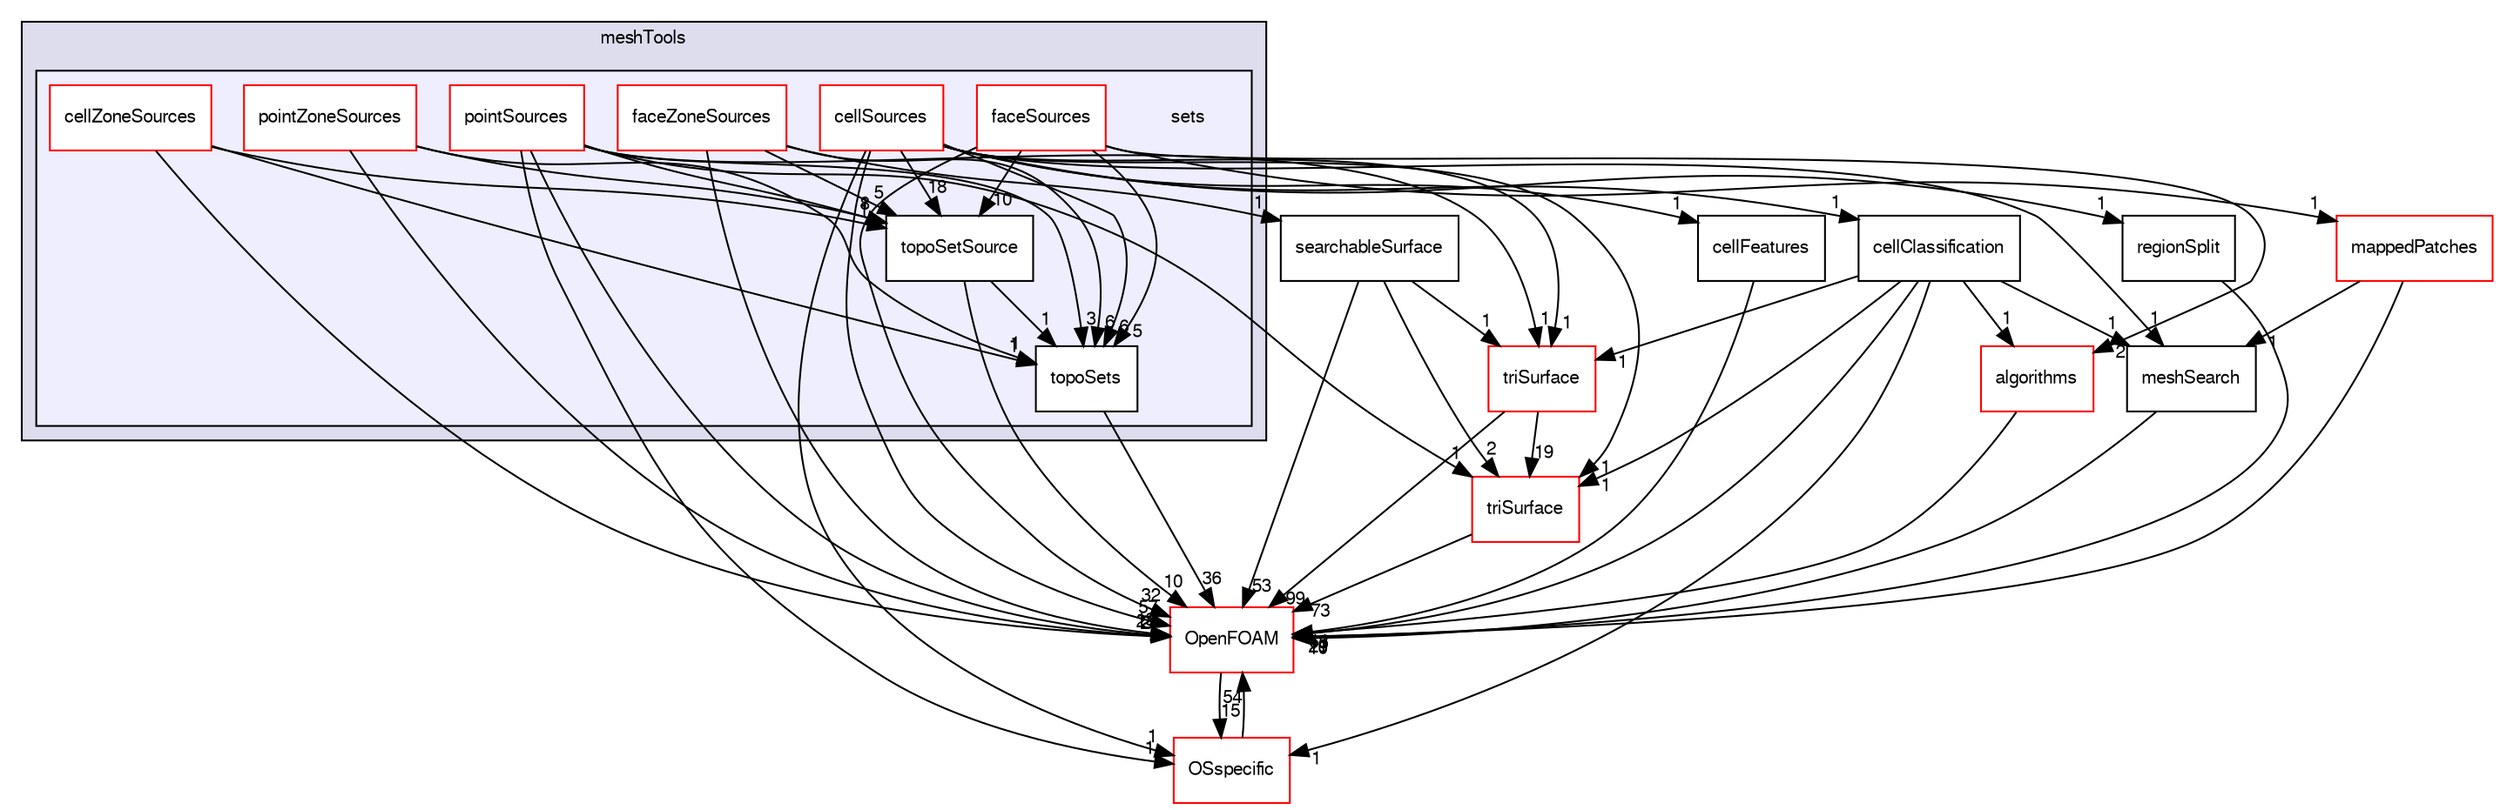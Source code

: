 digraph "src/meshTools/sets" {
  bgcolor=transparent;
  compound=true
  node [ fontsize="10", fontname="FreeSans"];
  edge [ labelfontsize="10", labelfontname="FreeSans"];
  subgraph clusterdir_ae30ad0bef50cf391b24c614251bb9fd {
    graph [ bgcolor="#ddddee", pencolor="black", label="meshTools" fontname="FreeSans", fontsize="10", URL="dir_ae30ad0bef50cf391b24c614251bb9fd.html"]
  subgraph clusterdir_2133a227430c598cbabf81244446fac0 {
    graph [ bgcolor="#eeeeff", pencolor="black", label="" URL="dir_2133a227430c598cbabf81244446fac0.html"];
    dir_2133a227430c598cbabf81244446fac0 [shape=plaintext label="sets"];
    dir_fc621d78dcee889743a7b51abdefc9d7 [shape=box label="cellSources" color="red" fillcolor="white" style="filled" URL="dir_fc621d78dcee889743a7b51abdefc9d7.html"];
    dir_73b9fc02f4a4188a33e94e0b0fafac90 [shape=box label="cellZoneSources" color="red" fillcolor="white" style="filled" URL="dir_73b9fc02f4a4188a33e94e0b0fafac90.html"];
    dir_ca21e004451e80f3d57c68df6e02dd61 [shape=box label="faceSources" color="red" fillcolor="white" style="filled" URL="dir_ca21e004451e80f3d57c68df6e02dd61.html"];
    dir_4ed044d1462409f2b1ba746a0a6a4e12 [shape=box label="faceZoneSources" color="red" fillcolor="white" style="filled" URL="dir_4ed044d1462409f2b1ba746a0a6a4e12.html"];
    dir_f5d832cf273a27220e4567749720079c [shape=box label="pointSources" color="red" fillcolor="white" style="filled" URL="dir_f5d832cf273a27220e4567749720079c.html"];
    dir_76c9ff0be30cf7ccb18760a17a225805 [shape=box label="pointZoneSources" color="red" fillcolor="white" style="filled" URL="dir_76c9ff0be30cf7ccb18760a17a225805.html"];
    dir_d23dbc881ee772048f144c3220c0e8b5 [shape=box label="topoSets" color="black" fillcolor="white" style="filled" URL="dir_d23dbc881ee772048f144c3220c0e8b5.html"];
    dir_ffdc7a49b4414cf981ba8f0aa91f3c24 [shape=box label="topoSetSource" color="black" fillcolor="white" style="filled" URL="dir_ffdc7a49b4414cf981ba8f0aa91f3c24.html"];
  }
  }
  dir_8e84b7a8ecd36470533812cac5903fcd [shape=box label="cellFeatures" URL="dir_8e84b7a8ecd36470533812cac5903fcd.html"];
  dir_e6eb7eb4a0044a29d56f0d9aa7020713 [shape=box label="regionSplit" URL="dir_e6eb7eb4a0044a29d56f0d9aa7020713.html"];
  dir_488f81ac1e9f391f7800e42bf7f5bacd [shape=box label="algorithms" color="red" URL="dir_488f81ac1e9f391f7800e42bf7f5bacd.html"];
  dir_5928f7d10b0b3ad118c868fedd8abd2e [shape=box label="searchableSurface" URL="dir_5928f7d10b0b3ad118c868fedd8abd2e.html"];
  dir_b63c002b7559990bd414058641eb48ad [shape=box label="triSurface" color="red" URL="dir_b63c002b7559990bd414058641eb48ad.html"];
  dir_7314f67fd2a911ec2225fce1156c35c5 [shape=box label="meshSearch" URL="dir_7314f67fd2a911ec2225fce1156c35c5.html"];
  dir_2c4b96702ead4056d900947b6784ec65 [shape=box label="triSurface" color="red" URL="dir_2c4b96702ead4056d900947b6784ec65.html"];
  dir_c5473ff19b20e6ec4dfe5c310b3778a8 [shape=box label="OpenFOAM" color="red" URL="dir_c5473ff19b20e6ec4dfe5c310b3778a8.html"];
  dir_c77b33f4fcb6ece30dd2aa16d1bc605e [shape=box label="mappedPatches" color="red" URL="dir_c77b33f4fcb6ece30dd2aa16d1bc605e.html"];
  dir_4bc05fb9b88a5582dccdfc3fdfdff5b9 [shape=box label="cellClassification" URL="dir_4bc05fb9b88a5582dccdfc3fdfdff5b9.html"];
  dir_1e7df7a7407fc4618be5c18f76eb7b99 [shape=box label="OSspecific" color="red" URL="dir_1e7df7a7407fc4618be5c18f76eb7b99.html"];
  dir_8e84b7a8ecd36470533812cac5903fcd->dir_c5473ff19b20e6ec4dfe5c310b3778a8 [headlabel="11", labeldistance=1.5 headhref="dir_001596_001706.html"];
  dir_e6eb7eb4a0044a29d56f0d9aa7020713->dir_c5473ff19b20e6ec4dfe5c310b3778a8 [headlabel="21", labeldistance=1.5 headhref="dir_001621_001706.html"];
  dir_ca21e004451e80f3d57c68df6e02dd61->dir_488f81ac1e9f391f7800e42bf7f5bacd [headlabel="2", labeldistance=1.5 headhref="dir_001645_001561.html"];
  dir_ca21e004451e80f3d57c68df6e02dd61->dir_d23dbc881ee772048f144c3220c0e8b5 [headlabel="5", labeldistance=1.5 headhref="dir_001645_001673.html"];
  dir_ca21e004451e80f3d57c68df6e02dd61->dir_ffdc7a49b4414cf981ba8f0aa91f3c24 [headlabel="10", labeldistance=1.5 headhref="dir_001645_001675.html"];
  dir_ca21e004451e80f3d57c68df6e02dd61->dir_c5473ff19b20e6ec4dfe5c310b3778a8 [headlabel="32", labeldistance=1.5 headhref="dir_001645_001706.html"];
  dir_ca21e004451e80f3d57c68df6e02dd61->dir_c77b33f4fcb6ece30dd2aa16d1bc605e [headlabel="1", labeldistance=1.5 headhref="dir_001645_001602.html"];
  dir_488f81ac1e9f391f7800e42bf7f5bacd->dir_c5473ff19b20e6ec4dfe5c310b3778a8 [headlabel="65", labeldistance=1.5 headhref="dir_001561_001706.html"];
  dir_5928f7d10b0b3ad118c868fedd8abd2e->dir_b63c002b7559990bd414058641eb48ad [headlabel="2", labeldistance=1.5 headhref="dir_001622_002505.html"];
  dir_5928f7d10b0b3ad118c868fedd8abd2e->dir_2c4b96702ead4056d900947b6784ec65 [headlabel="1", labeldistance=1.5 headhref="dir_001622_001678.html"];
  dir_5928f7d10b0b3ad118c868fedd8abd2e->dir_c5473ff19b20e6ec4dfe5c310b3778a8 [headlabel="53", labeldistance=1.5 headhref="dir_001622_001706.html"];
  dir_b63c002b7559990bd414058641eb48ad->dir_c5473ff19b20e6ec4dfe5c310b3778a8 [headlabel="73", labeldistance=1.5 headhref="dir_002505_001706.html"];
  dir_d23dbc881ee772048f144c3220c0e8b5->dir_c5473ff19b20e6ec4dfe5c310b3778a8 [headlabel="36", labeldistance=1.5 headhref="dir_001673_001706.html"];
  dir_76c9ff0be30cf7ccb18760a17a225805->dir_d23dbc881ee772048f144c3220c0e8b5 [headlabel="1", labeldistance=1.5 headhref="dir_001671_001673.html"];
  dir_76c9ff0be30cf7ccb18760a17a225805->dir_ffdc7a49b4414cf981ba8f0aa91f3c24 [headlabel="1", labeldistance=1.5 headhref="dir_001671_001675.html"];
  dir_76c9ff0be30cf7ccb18760a17a225805->dir_c5473ff19b20e6ec4dfe5c310b3778a8 [headlabel="2", labeldistance=1.5 headhref="dir_001671_001706.html"];
  dir_ffdc7a49b4414cf981ba8f0aa91f3c24->dir_d23dbc881ee772048f144c3220c0e8b5 [headlabel="1", labeldistance=1.5 headhref="dir_001675_001673.html"];
  dir_ffdc7a49b4414cf981ba8f0aa91f3c24->dir_c5473ff19b20e6ec4dfe5c310b3778a8 [headlabel="10", labeldistance=1.5 headhref="dir_001675_001706.html"];
  dir_f5d832cf273a27220e4567749720079c->dir_b63c002b7559990bd414058641eb48ad [headlabel="1", labeldistance=1.5 headhref="dir_001662_002505.html"];
  dir_f5d832cf273a27220e4567749720079c->dir_d23dbc881ee772048f144c3220c0e8b5 [headlabel="3", labeldistance=1.5 headhref="dir_001662_001673.html"];
  dir_f5d832cf273a27220e4567749720079c->dir_ffdc7a49b4414cf981ba8f0aa91f3c24 [headlabel="8", labeldistance=1.5 headhref="dir_001662_001675.html"];
  dir_f5d832cf273a27220e4567749720079c->dir_2c4b96702ead4056d900947b6784ec65 [headlabel="1", labeldistance=1.5 headhref="dir_001662_001678.html"];
  dir_f5d832cf273a27220e4567749720079c->dir_c5473ff19b20e6ec4dfe5c310b3778a8 [headlabel="21", labeldistance=1.5 headhref="dir_001662_001706.html"];
  dir_f5d832cf273a27220e4567749720079c->dir_1e7df7a7407fc4618be5c18f76eb7b99 [headlabel="1", labeldistance=1.5 headhref="dir_001662_002229.html"];
  dir_7314f67fd2a911ec2225fce1156c35c5->dir_c5473ff19b20e6ec4dfe5c310b3778a8 [headlabel="10", labeldistance=1.5 headhref="dir_001605_001706.html"];
  dir_2c4b96702ead4056d900947b6784ec65->dir_b63c002b7559990bd414058641eb48ad [headlabel="19", labeldistance=1.5 headhref="dir_001678_002505.html"];
  dir_2c4b96702ead4056d900947b6784ec65->dir_c5473ff19b20e6ec4dfe5c310b3778a8 [headlabel="99", labeldistance=1.5 headhref="dir_001678_001706.html"];
  dir_73b9fc02f4a4188a33e94e0b0fafac90->dir_d23dbc881ee772048f144c3220c0e8b5 [headlabel="1", labeldistance=1.5 headhref="dir_001643_001673.html"];
  dir_73b9fc02f4a4188a33e94e0b0fafac90->dir_ffdc7a49b4414cf981ba8f0aa91f3c24 [headlabel="1", labeldistance=1.5 headhref="dir_001643_001675.html"];
  dir_73b9fc02f4a4188a33e94e0b0fafac90->dir_c5473ff19b20e6ec4dfe5c310b3778a8 [headlabel="2", labeldistance=1.5 headhref="dir_001643_001706.html"];
  dir_c5473ff19b20e6ec4dfe5c310b3778a8->dir_1e7df7a7407fc4618be5c18f76eb7b99 [headlabel="15", labeldistance=1.5 headhref="dir_001706_002229.html"];
  dir_c77b33f4fcb6ece30dd2aa16d1bc605e->dir_7314f67fd2a911ec2225fce1156c35c5 [headlabel="1", labeldistance=1.5 headhref="dir_001602_001605.html"];
  dir_c77b33f4fcb6ece30dd2aa16d1bc605e->dir_c5473ff19b20e6ec4dfe5c310b3778a8 [headlabel="29", labeldistance=1.5 headhref="dir_001602_001706.html"];
  dir_fc621d78dcee889743a7b51abdefc9d7->dir_8e84b7a8ecd36470533812cac5903fcd [headlabel="1", labeldistance=1.5 headhref="dir_001624_001596.html"];
  dir_fc621d78dcee889743a7b51abdefc9d7->dir_e6eb7eb4a0044a29d56f0d9aa7020713 [headlabel="1", labeldistance=1.5 headhref="dir_001624_001621.html"];
  dir_fc621d78dcee889743a7b51abdefc9d7->dir_b63c002b7559990bd414058641eb48ad [headlabel="1", labeldistance=1.5 headhref="dir_001624_002505.html"];
  dir_fc621d78dcee889743a7b51abdefc9d7->dir_d23dbc881ee772048f144c3220c0e8b5 [headlabel="6", labeldistance=1.5 headhref="dir_001624_001673.html"];
  dir_fc621d78dcee889743a7b51abdefc9d7->dir_ffdc7a49b4414cf981ba8f0aa91f3c24 [headlabel="18", labeldistance=1.5 headhref="dir_001624_001675.html"];
  dir_fc621d78dcee889743a7b51abdefc9d7->dir_7314f67fd2a911ec2225fce1156c35c5 [headlabel="1", labeldistance=1.5 headhref="dir_001624_001605.html"];
  dir_fc621d78dcee889743a7b51abdefc9d7->dir_2c4b96702ead4056d900947b6784ec65 [headlabel="1", labeldistance=1.5 headhref="dir_001624_001678.html"];
  dir_fc621d78dcee889743a7b51abdefc9d7->dir_c5473ff19b20e6ec4dfe5c310b3778a8 [headlabel="57", labeldistance=1.5 headhref="dir_001624_001706.html"];
  dir_fc621d78dcee889743a7b51abdefc9d7->dir_4bc05fb9b88a5582dccdfc3fdfdff5b9 [headlabel="1", labeldistance=1.5 headhref="dir_001624_001592.html"];
  dir_fc621d78dcee889743a7b51abdefc9d7->dir_1e7df7a7407fc4618be5c18f76eb7b99 [headlabel="1", labeldistance=1.5 headhref="dir_001624_002229.html"];
  dir_4ed044d1462409f2b1ba746a0a6a4e12->dir_5928f7d10b0b3ad118c868fedd8abd2e [headlabel="1", labeldistance=1.5 headhref="dir_001656_001622.html"];
  dir_4ed044d1462409f2b1ba746a0a6a4e12->dir_d23dbc881ee772048f144c3220c0e8b5 [headlabel="6", labeldistance=1.5 headhref="dir_001656_001673.html"];
  dir_4ed044d1462409f2b1ba746a0a6a4e12->dir_ffdc7a49b4414cf981ba8f0aa91f3c24 [headlabel="5", labeldistance=1.5 headhref="dir_001656_001675.html"];
  dir_4ed044d1462409f2b1ba746a0a6a4e12->dir_c5473ff19b20e6ec4dfe5c310b3778a8 [headlabel="13", labeldistance=1.5 headhref="dir_001656_001706.html"];
  dir_4bc05fb9b88a5582dccdfc3fdfdff5b9->dir_488f81ac1e9f391f7800e42bf7f5bacd [headlabel="1", labeldistance=1.5 headhref="dir_001592_001561.html"];
  dir_4bc05fb9b88a5582dccdfc3fdfdff5b9->dir_b63c002b7559990bd414058641eb48ad [headlabel="1", labeldistance=1.5 headhref="dir_001592_002505.html"];
  dir_4bc05fb9b88a5582dccdfc3fdfdff5b9->dir_7314f67fd2a911ec2225fce1156c35c5 [headlabel="1", labeldistance=1.5 headhref="dir_001592_001605.html"];
  dir_4bc05fb9b88a5582dccdfc3fdfdff5b9->dir_2c4b96702ead4056d900947b6784ec65 [headlabel="1", labeldistance=1.5 headhref="dir_001592_001678.html"];
  dir_4bc05fb9b88a5582dccdfc3fdfdff5b9->dir_c5473ff19b20e6ec4dfe5c310b3778a8 [headlabel="13", labeldistance=1.5 headhref="dir_001592_001706.html"];
  dir_4bc05fb9b88a5582dccdfc3fdfdff5b9->dir_1e7df7a7407fc4618be5c18f76eb7b99 [headlabel="1", labeldistance=1.5 headhref="dir_001592_002229.html"];
  dir_1e7df7a7407fc4618be5c18f76eb7b99->dir_c5473ff19b20e6ec4dfe5c310b3778a8 [headlabel="54", labeldistance=1.5 headhref="dir_002229_001706.html"];
}
